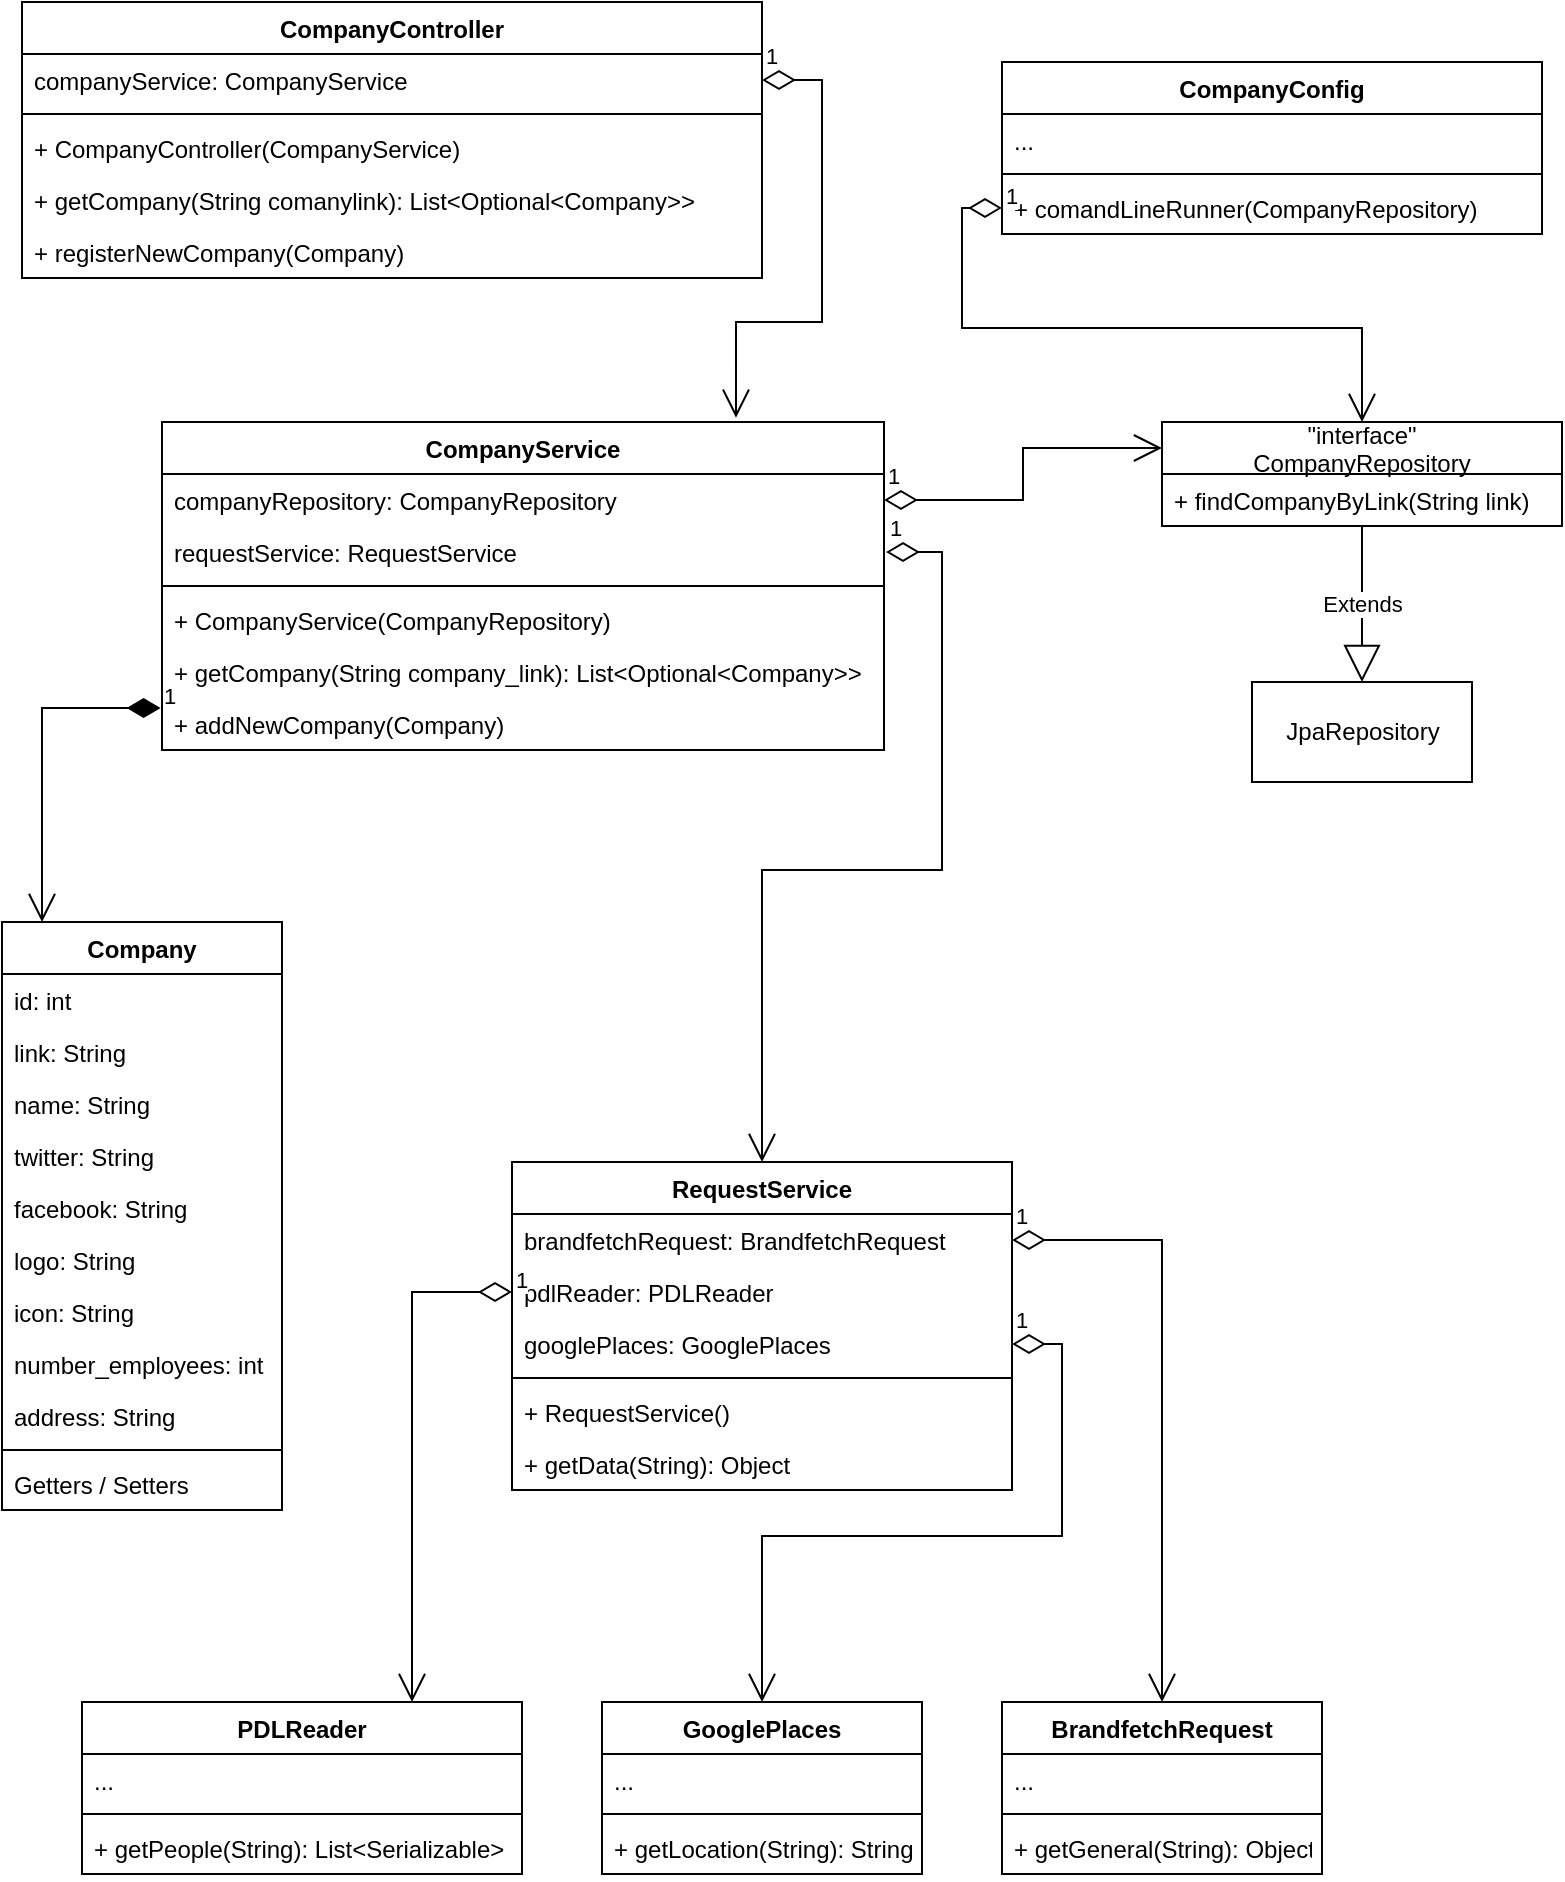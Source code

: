 <mxfile version="20.6.0" type="google"><diagram id="BuGTdmO8kDWzTRpJdtST" name="Page-1"><mxGraphModel grid="1" page="1" gridSize="10" guides="1" tooltips="1" connect="1" arrows="1" fold="1" pageScale="1" pageWidth="827" pageHeight="1169" math="0" shadow="0"><root><mxCell id="0"/><mxCell id="1" parent="0"/><mxCell id="kFR0P0G1jvb95YAiZkaH-1" value="Company" style="swimlane;fontStyle=1;align=center;verticalAlign=top;childLayout=stackLayout;horizontal=1;startSize=26;horizontalStack=0;resizeParent=1;resizeParentMax=0;resizeLast=0;collapsible=1;marginBottom=0;" vertex="1" parent="1"><mxGeometry x="20" y="490" width="140" height="294" as="geometry"/></mxCell><mxCell id="kFR0P0G1jvb95YAiZkaH-2" value="id: int" style="text;strokeColor=none;fillColor=none;align=left;verticalAlign=top;spacingLeft=4;spacingRight=4;overflow=hidden;rotatable=0;points=[[0,0.5],[1,0.5]];portConstraint=eastwest;" vertex="1" parent="kFR0P0G1jvb95YAiZkaH-1"><mxGeometry y="26" width="140" height="26" as="geometry"/></mxCell><mxCell id="kFR0P0G1jvb95YAiZkaH-12" value="link: String" style="text;strokeColor=none;fillColor=none;align=left;verticalAlign=top;spacingLeft=4;spacingRight=4;overflow=hidden;rotatable=0;points=[[0,0.5],[1,0.5]];portConstraint=eastwest;" vertex="1" parent="kFR0P0G1jvb95YAiZkaH-1"><mxGeometry y="52" width="140" height="26" as="geometry"/></mxCell><mxCell id="kFR0P0G1jvb95YAiZkaH-11" value="name: String" style="text;strokeColor=none;fillColor=none;align=left;verticalAlign=top;spacingLeft=4;spacingRight=4;overflow=hidden;rotatable=0;points=[[0,0.5],[1,0.5]];portConstraint=eastwest;" vertex="1" parent="kFR0P0G1jvb95YAiZkaH-1"><mxGeometry y="78" width="140" height="26" as="geometry"/></mxCell><mxCell id="kFR0P0G1jvb95YAiZkaH-10" value="twitter: String" style="text;strokeColor=none;fillColor=none;align=left;verticalAlign=top;spacingLeft=4;spacingRight=4;overflow=hidden;rotatable=0;points=[[0,0.5],[1,0.5]];portConstraint=eastwest;" vertex="1" parent="kFR0P0G1jvb95YAiZkaH-1"><mxGeometry y="104" width="140" height="26" as="geometry"/></mxCell><mxCell id="kFR0P0G1jvb95YAiZkaH-9" value="facebook: String" style="text;strokeColor=none;fillColor=none;align=left;verticalAlign=top;spacingLeft=4;spacingRight=4;overflow=hidden;rotatable=0;points=[[0,0.5],[1,0.5]];portConstraint=eastwest;" vertex="1" parent="kFR0P0G1jvb95YAiZkaH-1"><mxGeometry y="130" width="140" height="26" as="geometry"/></mxCell><mxCell id="kFR0P0G1jvb95YAiZkaH-8" value="logo: String" style="text;strokeColor=none;fillColor=none;align=left;verticalAlign=top;spacingLeft=4;spacingRight=4;overflow=hidden;rotatable=0;points=[[0,0.5],[1,0.5]];portConstraint=eastwest;" vertex="1" parent="kFR0P0G1jvb95YAiZkaH-1"><mxGeometry y="156" width="140" height="26" as="geometry"/></mxCell><mxCell id="kFR0P0G1jvb95YAiZkaH-7" value="icon: String" style="text;strokeColor=none;fillColor=none;align=left;verticalAlign=top;spacingLeft=4;spacingRight=4;overflow=hidden;rotatable=0;points=[[0,0.5],[1,0.5]];portConstraint=eastwest;" vertex="1" parent="kFR0P0G1jvb95YAiZkaH-1"><mxGeometry y="182" width="140" height="26" as="geometry"/></mxCell><mxCell id="kFR0P0G1jvb95YAiZkaH-6" value="number_employees: int" style="text;strokeColor=none;fillColor=none;align=left;verticalAlign=top;spacingLeft=4;spacingRight=4;overflow=hidden;rotatable=0;points=[[0,0.5],[1,0.5]];portConstraint=eastwest;" vertex="1" parent="kFR0P0G1jvb95YAiZkaH-1"><mxGeometry y="208" width="140" height="26" as="geometry"/></mxCell><mxCell id="kFR0P0G1jvb95YAiZkaH-5" value="address: String" style="text;strokeColor=none;fillColor=none;align=left;verticalAlign=top;spacingLeft=4;spacingRight=4;overflow=hidden;rotatable=0;points=[[0,0.5],[1,0.5]];portConstraint=eastwest;" vertex="1" parent="kFR0P0G1jvb95YAiZkaH-1"><mxGeometry y="234" width="140" height="26" as="geometry"/></mxCell><mxCell id="kFR0P0G1jvb95YAiZkaH-3" value="" style="line;strokeWidth=1;fillColor=none;align=left;verticalAlign=middle;spacingTop=-1;spacingLeft=3;spacingRight=3;rotatable=0;labelPosition=right;points=[];portConstraint=eastwest;strokeColor=inherit;" vertex="1" parent="kFR0P0G1jvb95YAiZkaH-1"><mxGeometry y="260" width="140" height="8" as="geometry"/></mxCell><mxCell id="kFR0P0G1jvb95YAiZkaH-4" value="Getters / Setters" style="text;strokeColor=none;fillColor=none;align=left;verticalAlign=top;spacingLeft=4;spacingRight=4;overflow=hidden;rotatable=0;points=[[0,0.5],[1,0.5]];portConstraint=eastwest;" vertex="1" parent="kFR0P0G1jvb95YAiZkaH-1"><mxGeometry y="268" width="140" height="26" as="geometry"/></mxCell><mxCell id="kFR0P0G1jvb95YAiZkaH-13" value="CompanyConfig" style="swimlane;fontStyle=1;align=center;verticalAlign=top;childLayout=stackLayout;horizontal=1;startSize=26;horizontalStack=0;resizeParent=1;resizeParentMax=0;resizeLast=0;collapsible=1;marginBottom=0;" vertex="1" parent="1"><mxGeometry x="520" y="60" width="270" height="86" as="geometry"/></mxCell><mxCell id="kFR0P0G1jvb95YAiZkaH-14" value="..." style="text;strokeColor=none;fillColor=none;align=left;verticalAlign=top;spacingLeft=4;spacingRight=4;overflow=hidden;rotatable=0;points=[[0,0.5],[1,0.5]];portConstraint=eastwest;" vertex="1" parent="kFR0P0G1jvb95YAiZkaH-13"><mxGeometry y="26" width="270" height="26" as="geometry"/></mxCell><mxCell id="kFR0P0G1jvb95YAiZkaH-15" value="" style="line;strokeWidth=1;fillColor=none;align=left;verticalAlign=middle;spacingTop=-1;spacingLeft=3;spacingRight=3;rotatable=0;labelPosition=right;points=[];portConstraint=eastwest;strokeColor=inherit;" vertex="1" parent="kFR0P0G1jvb95YAiZkaH-13"><mxGeometry y="52" width="270" height="8" as="geometry"/></mxCell><mxCell id="kFR0P0G1jvb95YAiZkaH-16" value="+ comandLineRunner(CompanyRepository)" style="text;strokeColor=none;fillColor=none;align=left;verticalAlign=top;spacingLeft=4;spacingRight=4;overflow=hidden;rotatable=0;points=[[0,0.5],[1,0.5]];portConstraint=eastwest;" vertex="1" parent="kFR0P0G1jvb95YAiZkaH-13"><mxGeometry y="60" width="270" height="26" as="geometry"/></mxCell><mxCell id="kFR0P0G1jvb95YAiZkaH-17" value="CompanyController" style="swimlane;fontStyle=1;align=center;verticalAlign=top;childLayout=stackLayout;horizontal=1;startSize=26;horizontalStack=0;resizeParent=1;resizeParentMax=0;resizeLast=0;collapsible=1;marginBottom=0;" vertex="1" parent="1"><mxGeometry x="30" y="30" width="370" height="138" as="geometry"/></mxCell><mxCell id="kFR0P0G1jvb95YAiZkaH-18" value="companyService: CompanyService" style="text;strokeColor=none;fillColor=none;align=left;verticalAlign=top;spacingLeft=4;spacingRight=4;overflow=hidden;rotatable=0;points=[[0,0.5],[1,0.5]];portConstraint=eastwest;" vertex="1" parent="kFR0P0G1jvb95YAiZkaH-17"><mxGeometry y="26" width="370" height="26" as="geometry"/></mxCell><mxCell id="kFR0P0G1jvb95YAiZkaH-19" value="" style="line;strokeWidth=1;fillColor=none;align=left;verticalAlign=middle;spacingTop=-1;spacingLeft=3;spacingRight=3;rotatable=0;labelPosition=right;points=[];portConstraint=eastwest;strokeColor=inherit;" vertex="1" parent="kFR0P0G1jvb95YAiZkaH-17"><mxGeometry y="52" width="370" height="8" as="geometry"/></mxCell><mxCell id="kFR0P0G1jvb95YAiZkaH-62" value="+ CompanyController(CompanyService)" style="text;strokeColor=none;fillColor=none;align=left;verticalAlign=top;spacingLeft=4;spacingRight=4;overflow=hidden;rotatable=0;points=[[0,0.5],[1,0.5]];portConstraint=eastwest;" vertex="1" parent="kFR0P0G1jvb95YAiZkaH-17"><mxGeometry y="60" width="370" height="26" as="geometry"/></mxCell><mxCell id="kFR0P0G1jvb95YAiZkaH-20" value="+ getCompany(String comanylink): List&lt;Optional&lt;Company&gt;&gt;" style="text;strokeColor=none;fillColor=none;align=left;verticalAlign=top;spacingLeft=4;spacingRight=4;overflow=hidden;rotatable=0;points=[[0,0.5],[1,0.5]];portConstraint=eastwest;" vertex="1" parent="kFR0P0G1jvb95YAiZkaH-17"><mxGeometry y="86" width="370" height="26" as="geometry"/></mxCell><mxCell id="kFR0P0G1jvb95YAiZkaH-21" value="+ registerNewCompany(Company)" style="text;strokeColor=none;fillColor=none;align=left;verticalAlign=top;spacingLeft=4;spacingRight=4;overflow=hidden;rotatable=0;points=[[0,0.5],[1,0.5]];portConstraint=eastwest;" vertex="1" parent="kFR0P0G1jvb95YAiZkaH-17"><mxGeometry y="112" width="370" height="26" as="geometry"/></mxCell><mxCell id="kFR0P0G1jvb95YAiZkaH-28" value="JpaRepository" style="html=1;" vertex="1" parent="1"><mxGeometry x="645" y="370" width="110" height="50" as="geometry"/></mxCell><mxCell id="kFR0P0G1jvb95YAiZkaH-29" value="Extends" style="endArrow=block;endSize=16;endFill=0;html=1;rounded=0;" edge="1" parent="1" source="kFR0P0G1jvb95YAiZkaH-30" target="kFR0P0G1jvb95YAiZkaH-28"><mxGeometry width="160" relative="1" as="geometry"><mxPoint x="330" y="330" as="sourcePoint"/><mxPoint x="490" y="330" as="targetPoint"/></mxGeometry></mxCell><mxCell id="kFR0P0G1jvb95YAiZkaH-30" value="&quot;interface&quot;&#10;CompanyRepository" style="swimlane;fontStyle=0;childLayout=stackLayout;horizontal=1;startSize=26;fillColor=none;horizontalStack=0;resizeParent=1;resizeParentMax=0;resizeLast=0;collapsible=1;marginBottom=0;" vertex="1" parent="1"><mxGeometry x="600" y="240" width="200" height="52" as="geometry"/></mxCell><mxCell id="kFR0P0G1jvb95YAiZkaH-31" value="+ findCompanyByLink(String link)" style="text;strokeColor=none;fillColor=none;align=left;verticalAlign=top;spacingLeft=4;spacingRight=4;overflow=hidden;rotatable=0;points=[[0,0.5],[1,0.5]];portConstraint=eastwest;" vertex="1" parent="kFR0P0G1jvb95YAiZkaH-30"><mxGeometry y="26" width="200" height="26" as="geometry"/></mxCell><mxCell id="kFR0P0G1jvb95YAiZkaH-34" value="CompanyService" style="swimlane;fontStyle=1;align=center;verticalAlign=top;childLayout=stackLayout;horizontal=1;startSize=26;horizontalStack=0;resizeParent=1;resizeParentMax=0;resizeLast=0;collapsible=1;marginBottom=0;" vertex="1" parent="1"><mxGeometry x="100" y="240" width="361" height="164" as="geometry"/></mxCell><mxCell id="kFR0P0G1jvb95YAiZkaH-35" value="companyRepository: CompanyRepository" style="text;strokeColor=none;fillColor=none;align=left;verticalAlign=top;spacingLeft=4;spacingRight=4;overflow=hidden;rotatable=0;points=[[0,0.5],[1,0.5]];portConstraint=eastwest;" vertex="1" parent="kFR0P0G1jvb95YAiZkaH-34"><mxGeometry y="26" width="361" height="26" as="geometry"/></mxCell><mxCell id="kFR0P0G1jvb95YAiZkaH-38" value="requestService: RequestService" style="text;strokeColor=none;fillColor=none;align=left;verticalAlign=top;spacingLeft=4;spacingRight=4;overflow=hidden;rotatable=0;points=[[0,0.5],[1,0.5]];portConstraint=eastwest;" vertex="1" parent="kFR0P0G1jvb95YAiZkaH-34"><mxGeometry y="52" width="361" height="26" as="geometry"/></mxCell><mxCell id="kFR0P0G1jvb95YAiZkaH-36" value="" style="line;strokeWidth=1;fillColor=none;align=left;verticalAlign=middle;spacingTop=-1;spacingLeft=3;spacingRight=3;rotatable=0;labelPosition=right;points=[];portConstraint=eastwest;strokeColor=inherit;" vertex="1" parent="kFR0P0G1jvb95YAiZkaH-34"><mxGeometry y="78" width="361" height="8" as="geometry"/></mxCell><mxCell id="kFR0P0G1jvb95YAiZkaH-37" value="+ CompanyService(CompanyRepository)" style="text;strokeColor=none;fillColor=none;align=left;verticalAlign=top;spacingLeft=4;spacingRight=4;overflow=hidden;rotatable=0;points=[[0,0.5],[1,0.5]];portConstraint=eastwest;" vertex="1" parent="kFR0P0G1jvb95YAiZkaH-34"><mxGeometry y="86" width="361" height="26" as="geometry"/></mxCell><mxCell id="kFR0P0G1jvb95YAiZkaH-39" value="+ getCompany(String company_link): List&lt;Optional&lt;Company&gt;&gt;" style="text;strokeColor=none;fillColor=none;align=left;verticalAlign=top;spacingLeft=4;spacingRight=4;overflow=hidden;rotatable=0;points=[[0,0.5],[1,0.5]];portConstraint=eastwest;" vertex="1" parent="kFR0P0G1jvb95YAiZkaH-34"><mxGeometry y="112" width="361" height="26" as="geometry"/></mxCell><mxCell id="kFR0P0G1jvb95YAiZkaH-40" value="+ addNewCompany(Company)" style="text;strokeColor=none;fillColor=none;align=left;verticalAlign=top;spacingLeft=4;spacingRight=4;overflow=hidden;rotatable=0;points=[[0,0.5],[1,0.5]];portConstraint=eastwest;" vertex="1" parent="kFR0P0G1jvb95YAiZkaH-34"><mxGeometry y="138" width="361" height="26" as="geometry"/></mxCell><mxCell id="kFR0P0G1jvb95YAiZkaH-42" value="BrandfetchRequest" style="swimlane;fontStyle=1;align=center;verticalAlign=top;childLayout=stackLayout;horizontal=1;startSize=26;horizontalStack=0;resizeParent=1;resizeParentMax=0;resizeLast=0;collapsible=1;marginBottom=0;" vertex="1" parent="1"><mxGeometry x="520" y="880" width="160" height="86" as="geometry"/></mxCell><mxCell id="kFR0P0G1jvb95YAiZkaH-43" value="..." style="text;strokeColor=none;fillColor=none;align=left;verticalAlign=top;spacingLeft=4;spacingRight=4;overflow=hidden;rotatable=0;points=[[0,0.5],[1,0.5]];portConstraint=eastwest;" vertex="1" parent="kFR0P0G1jvb95YAiZkaH-42"><mxGeometry y="26" width="160" height="26" as="geometry"/></mxCell><mxCell id="kFR0P0G1jvb95YAiZkaH-44" value="" style="line;strokeWidth=1;fillColor=none;align=left;verticalAlign=middle;spacingTop=-1;spacingLeft=3;spacingRight=3;rotatable=0;labelPosition=right;points=[];portConstraint=eastwest;strokeColor=inherit;" vertex="1" parent="kFR0P0G1jvb95YAiZkaH-42"><mxGeometry y="52" width="160" height="8" as="geometry"/></mxCell><mxCell id="kFR0P0G1jvb95YAiZkaH-45" value="+ getGeneral(String): Object" style="text;strokeColor=none;fillColor=none;align=left;verticalAlign=top;spacingLeft=4;spacingRight=4;overflow=hidden;rotatable=0;points=[[0,0.5],[1,0.5]];portConstraint=eastwest;" vertex="1" parent="kFR0P0G1jvb95YAiZkaH-42"><mxGeometry y="60" width="160" height="26" as="geometry"/></mxCell><mxCell id="kFR0P0G1jvb95YAiZkaH-47" value="GooglePlaces" style="swimlane;fontStyle=1;align=center;verticalAlign=top;childLayout=stackLayout;horizontal=1;startSize=26;horizontalStack=0;resizeParent=1;resizeParentMax=0;resizeLast=0;collapsible=1;marginBottom=0;" vertex="1" parent="1"><mxGeometry x="320" y="880" width="160" height="86" as="geometry"/></mxCell><mxCell id="kFR0P0G1jvb95YAiZkaH-48" value="..." style="text;strokeColor=none;fillColor=none;align=left;verticalAlign=top;spacingLeft=4;spacingRight=4;overflow=hidden;rotatable=0;points=[[0,0.5],[1,0.5]];portConstraint=eastwest;" vertex="1" parent="kFR0P0G1jvb95YAiZkaH-47"><mxGeometry y="26" width="160" height="26" as="geometry"/></mxCell><mxCell id="kFR0P0G1jvb95YAiZkaH-49" value="" style="line;strokeWidth=1;fillColor=none;align=left;verticalAlign=middle;spacingTop=-1;spacingLeft=3;spacingRight=3;rotatable=0;labelPosition=right;points=[];portConstraint=eastwest;strokeColor=inherit;" vertex="1" parent="kFR0P0G1jvb95YAiZkaH-47"><mxGeometry y="52" width="160" height="8" as="geometry"/></mxCell><mxCell id="kFR0P0G1jvb95YAiZkaH-50" value="+ getLocation(String): String" style="text;strokeColor=none;fillColor=none;align=left;verticalAlign=top;spacingLeft=4;spacingRight=4;overflow=hidden;rotatable=0;points=[[0,0.5],[1,0.5]];portConstraint=eastwest;" vertex="1" parent="kFR0P0G1jvb95YAiZkaH-47"><mxGeometry y="60" width="160" height="26" as="geometry"/></mxCell><mxCell id="kFR0P0G1jvb95YAiZkaH-51" value="PDLReader" style="swimlane;fontStyle=1;align=center;verticalAlign=top;childLayout=stackLayout;horizontal=1;startSize=26;horizontalStack=0;resizeParent=1;resizeParentMax=0;resizeLast=0;collapsible=1;marginBottom=0;" vertex="1" parent="1"><mxGeometry x="60" y="880" width="220" height="86" as="geometry"/></mxCell><mxCell id="kFR0P0G1jvb95YAiZkaH-52" value="..." style="text;strokeColor=none;fillColor=none;align=left;verticalAlign=top;spacingLeft=4;spacingRight=4;overflow=hidden;rotatable=0;points=[[0,0.5],[1,0.5]];portConstraint=eastwest;" vertex="1" parent="kFR0P0G1jvb95YAiZkaH-51"><mxGeometry y="26" width="220" height="26" as="geometry"/></mxCell><mxCell id="kFR0P0G1jvb95YAiZkaH-53" value="" style="line;strokeWidth=1;fillColor=none;align=left;verticalAlign=middle;spacingTop=-1;spacingLeft=3;spacingRight=3;rotatable=0;labelPosition=right;points=[];portConstraint=eastwest;strokeColor=inherit;" vertex="1" parent="kFR0P0G1jvb95YAiZkaH-51"><mxGeometry y="52" width="220" height="8" as="geometry"/></mxCell><mxCell id="kFR0P0G1jvb95YAiZkaH-54" value="+ getPeople(String): List&lt;Serializable&gt;" style="text;strokeColor=none;fillColor=none;align=left;verticalAlign=top;spacingLeft=4;spacingRight=4;overflow=hidden;rotatable=0;points=[[0,0.5],[1,0.5]];portConstraint=eastwest;" vertex="1" parent="kFR0P0G1jvb95YAiZkaH-51"><mxGeometry y="60" width="220" height="26" as="geometry"/></mxCell><mxCell id="kFR0P0G1jvb95YAiZkaH-55" value="RequestService" style="swimlane;fontStyle=1;align=center;verticalAlign=top;childLayout=stackLayout;horizontal=1;startSize=26;horizontalStack=0;resizeParent=1;resizeParentMax=0;resizeLast=0;collapsible=1;marginBottom=0;" vertex="1" parent="1"><mxGeometry x="275" y="610" width="250" height="164" as="geometry"/></mxCell><mxCell id="kFR0P0G1jvb95YAiZkaH-56" value="brandfetchRequest: BrandfetchRequest" style="text;strokeColor=none;fillColor=none;align=left;verticalAlign=top;spacingLeft=4;spacingRight=4;overflow=hidden;rotatable=0;points=[[0,0.5],[1,0.5]];portConstraint=eastwest;" vertex="1" parent="kFR0P0G1jvb95YAiZkaH-55"><mxGeometry y="26" width="250" height="26" as="geometry"/></mxCell><mxCell id="kFR0P0G1jvb95YAiZkaH-60" value="pdlReader: PDLReader" style="text;strokeColor=none;fillColor=none;align=left;verticalAlign=top;spacingLeft=4;spacingRight=4;overflow=hidden;rotatable=0;points=[[0,0.5],[1,0.5]];portConstraint=eastwest;" vertex="1" parent="kFR0P0G1jvb95YAiZkaH-55"><mxGeometry y="52" width="250" height="26" as="geometry"/></mxCell><mxCell id="kFR0P0G1jvb95YAiZkaH-59" value="googlePlaces: GooglePlaces" style="text;strokeColor=none;fillColor=none;align=left;verticalAlign=top;spacingLeft=4;spacingRight=4;overflow=hidden;rotatable=0;points=[[0,0.5],[1,0.5]];portConstraint=eastwest;" vertex="1" parent="kFR0P0G1jvb95YAiZkaH-55"><mxGeometry y="78" width="250" height="26" as="geometry"/></mxCell><mxCell id="kFR0P0G1jvb95YAiZkaH-57" value="" style="line;strokeWidth=1;fillColor=none;align=left;verticalAlign=middle;spacingTop=-1;spacingLeft=3;spacingRight=3;rotatable=0;labelPosition=right;points=[];portConstraint=eastwest;strokeColor=inherit;" vertex="1" parent="kFR0P0G1jvb95YAiZkaH-55"><mxGeometry y="104" width="250" height="8" as="geometry"/></mxCell><mxCell id="kFR0P0G1jvb95YAiZkaH-58" value="+ RequestService()" style="text;strokeColor=none;fillColor=none;align=left;verticalAlign=top;spacingLeft=4;spacingRight=4;overflow=hidden;rotatable=0;points=[[0,0.5],[1,0.5]];portConstraint=eastwest;" vertex="1" parent="kFR0P0G1jvb95YAiZkaH-55"><mxGeometry y="112" width="250" height="26" as="geometry"/></mxCell><mxCell id="kFR0P0G1jvb95YAiZkaH-61" value="+ getData(String): Object" style="text;strokeColor=none;fillColor=none;align=left;verticalAlign=top;spacingLeft=4;spacingRight=4;overflow=hidden;rotatable=0;points=[[0,0.5],[1,0.5]];portConstraint=eastwest;" vertex="1" parent="kFR0P0G1jvb95YAiZkaH-55"><mxGeometry y="138" width="250" height="26" as="geometry"/></mxCell><mxCell id="kFR0P0G1jvb95YAiZkaH-64" value="1" style="endArrow=open;html=1;endSize=12;startArrow=diamondThin;startSize=14;startFill=0;edgeStyle=orthogonalEdgeStyle;align=left;verticalAlign=bottom;rounded=0;exitX=1;exitY=0.5;exitDx=0;exitDy=0;entryX=0;entryY=0.25;entryDx=0;entryDy=0;" edge="1" parent="1" source="kFR0P0G1jvb95YAiZkaH-35" target="kFR0P0G1jvb95YAiZkaH-30"><mxGeometry x="-1" y="3" relative="1" as="geometry"><mxPoint x="560" y="350" as="sourcePoint"/><mxPoint x="624" y="470" as="targetPoint"/></mxGeometry></mxCell><mxCell id="kFR0P0G1jvb95YAiZkaH-65" value="1" style="endArrow=open;html=1;endSize=12;startArrow=diamondThin;startSize=14;startFill=0;edgeStyle=orthogonalEdgeStyle;align=left;verticalAlign=bottom;rounded=0;entryX=0.5;entryY=0;entryDx=0;entryDy=0;" edge="1" parent="1" target="kFR0P0G1jvb95YAiZkaH-55"><mxGeometry x="-1" y="3" relative="1" as="geometry"><mxPoint x="462" y="305" as="sourcePoint"/><mxPoint x="720" y="350" as="targetPoint"/><Array as="points"><mxPoint x="462" y="305"/><mxPoint x="490" y="305"/><mxPoint x="490" y="464"/><mxPoint x="400" y="464"/></Array></mxGeometry></mxCell><mxCell id="kFR0P0G1jvb95YAiZkaH-66" value="1" style="endArrow=open;html=1;endSize=12;startArrow=diamondThin;startSize=14;startFill=0;edgeStyle=orthogonalEdgeStyle;align=left;verticalAlign=bottom;rounded=0;exitX=1;exitY=0.5;exitDx=0;exitDy=0;" edge="1" parent="1" source="kFR0P0G1jvb95YAiZkaH-59" target="kFR0P0G1jvb95YAiZkaH-47"><mxGeometry x="-1" y="3" relative="1" as="geometry"><mxPoint x="560" y="700" as="sourcePoint"/><mxPoint x="720" y="700" as="targetPoint"/><Array as="points"><mxPoint x="550" y="701"/><mxPoint x="550" y="797"/><mxPoint x="400" y="797"/></Array></mxGeometry></mxCell><mxCell id="kFR0P0G1jvb95YAiZkaH-67" value="1" style="endArrow=open;html=1;endSize=12;startArrow=diamondThin;startSize=14;startFill=0;edgeStyle=orthogonalEdgeStyle;align=left;verticalAlign=bottom;rounded=0;exitX=1;exitY=0.5;exitDx=0;exitDy=0;" edge="1" parent="1" source="kFR0P0G1jvb95YAiZkaH-56" target="kFR0P0G1jvb95YAiZkaH-42"><mxGeometry x="-1" y="3" relative="1" as="geometry"><mxPoint x="560" y="700" as="sourcePoint"/><mxPoint x="720" y="700" as="targetPoint"/></mxGeometry></mxCell><mxCell id="kFR0P0G1jvb95YAiZkaH-68" value="1" style="endArrow=open;html=1;endSize=12;startArrow=diamondThin;startSize=14;startFill=0;edgeStyle=orthogonalEdgeStyle;align=left;verticalAlign=bottom;rounded=0;exitX=0;exitY=0.5;exitDx=0;exitDy=0;entryX=0.75;entryY=0;entryDx=0;entryDy=0;" edge="1" parent="1" source="kFR0P0G1jvb95YAiZkaH-60" target="kFR0P0G1jvb95YAiZkaH-51"><mxGeometry x="-1" y="3" relative="1" as="geometry"><mxPoint x="560" y="700" as="sourcePoint"/><mxPoint x="720" y="700" as="targetPoint"/></mxGeometry></mxCell><mxCell id="kFR0P0G1jvb95YAiZkaH-69" value="1" style="endArrow=open;html=1;endSize=12;startArrow=diamondThin;startSize=14;startFill=1;edgeStyle=orthogonalEdgeStyle;align=left;verticalAlign=bottom;rounded=0;exitX=-0.002;exitY=1.194;exitDx=0;exitDy=0;exitPerimeter=0;" edge="1" parent="1" source="kFR0P0G1jvb95YAiZkaH-39" target="kFR0P0G1jvb95YAiZkaH-1"><mxGeometry x="-1" y="3" relative="1" as="geometry"><mxPoint x="560" y="350" as="sourcePoint"/><mxPoint x="720" y="350" as="targetPoint"/><Array as="points"><mxPoint x="40" y="383"/></Array></mxGeometry></mxCell><mxCell id="kFR0P0G1jvb95YAiZkaH-71" value="1" style="endArrow=open;html=1;endSize=12;startArrow=diamondThin;startSize=14;startFill=0;edgeStyle=orthogonalEdgeStyle;align=left;verticalAlign=bottom;rounded=0;entryX=0.795;entryY=-0.013;entryDx=0;entryDy=0;entryPerimeter=0;" edge="1" parent="1" source="kFR0P0G1jvb95YAiZkaH-18" target="kFR0P0G1jvb95YAiZkaH-34"><mxGeometry x="-1" y="3" relative="1" as="geometry"><mxPoint x="560" y="350" as="sourcePoint"/><mxPoint x="720" y="350" as="targetPoint"/><Array as="points"><mxPoint x="430" y="69"/><mxPoint x="430" y="190"/><mxPoint x="387" y="190"/></Array></mxGeometry></mxCell><mxCell id="kFR0P0G1jvb95YAiZkaH-72" value="1" style="endArrow=open;html=1;endSize=12;startArrow=diamondThin;startSize=14;startFill=0;edgeStyle=orthogonalEdgeStyle;align=left;verticalAlign=bottom;rounded=0;exitX=0;exitY=0.5;exitDx=0;exitDy=0;" edge="1" parent="1" source="kFR0P0G1jvb95YAiZkaH-16" target="kFR0P0G1jvb95YAiZkaH-30"><mxGeometry x="-1" y="3" relative="1" as="geometry"><mxPoint x="560" y="350" as="sourcePoint"/><mxPoint x="720" y="350" as="targetPoint"/><Array as="points"><mxPoint x="500" y="133"/><mxPoint x="500" y="193"/><mxPoint x="700" y="193"/></Array></mxGeometry></mxCell></root></mxGraphModel></diagram></mxfile>